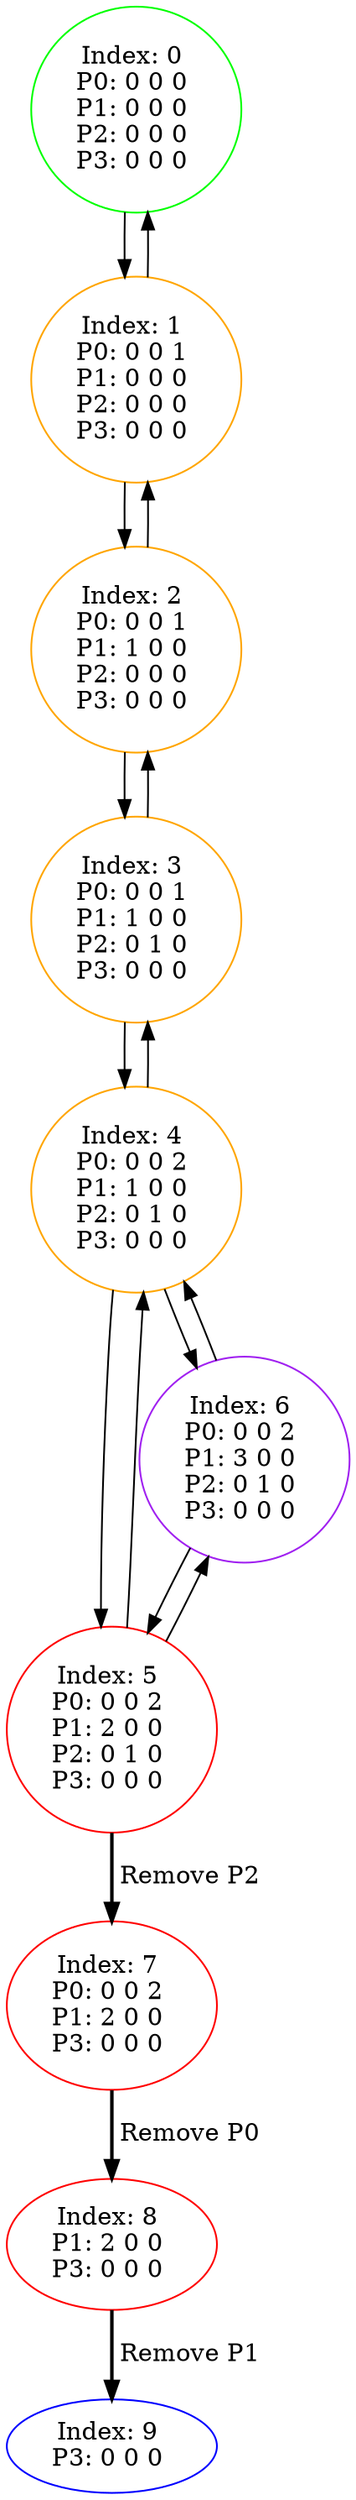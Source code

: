 digraph G {
color = "black"
0[label = "Index: 0 
P0: 0 0 0 
P1: 0 0 0 
P2: 0 0 0 
P3: 0 0 0 
", color = "green"]
1[label = "Index: 1 
P0: 0 0 1 
P1: 0 0 0 
P2: 0 0 0 
P3: 0 0 0 
", color = "orange"]
2[label = "Index: 2 
P0: 0 0 1 
P1: 1 0 0 
P2: 0 0 0 
P3: 0 0 0 
", color = "orange"]
3[label = "Index: 3 
P0: 0 0 1 
P1: 1 0 0 
P2: 0 1 0 
P3: 0 0 0 
", color = "orange"]
4[label = "Index: 4 
P0: 0 0 2 
P1: 1 0 0 
P2: 0 1 0 
P3: 0 0 0 
", color = "orange"]
5[label = "Index: 5 
P0: 0 0 2 
P1: 2 0 0 
P2: 0 1 0 
P3: 0 0 0 
", color = "red"]
6[label = "Index: 6 
P0: 0 0 2 
P1: 3 0 0 
P2: 0 1 0 
P3: 0 0 0 
", color = "purple"]
7[label = "Index: 7 
P0: 0 0 2 
P1: 2 0 0 
P3: 0 0 0 
", color = "red"]
8[label = "Index: 8 
P1: 2 0 0 
P3: 0 0 0 
", color = "red"]
9[label = "Index: 9 
P3: 0 0 0 
", color = "blue"]
0 -> 1

1 -> 0
1 -> 2

2 -> 1
2 -> 3

3 -> 2
3 -> 4

4 -> 3
4 -> 5
4 -> 6

5 -> 4
5 -> 6
5 -> 7[style=bold label=" Remove P2 "];


6 -> 4
6 -> 5

7 -> 8[style=bold label=" Remove P0 "];


8 -> 9[style=bold label=" Remove P1 "];


}
